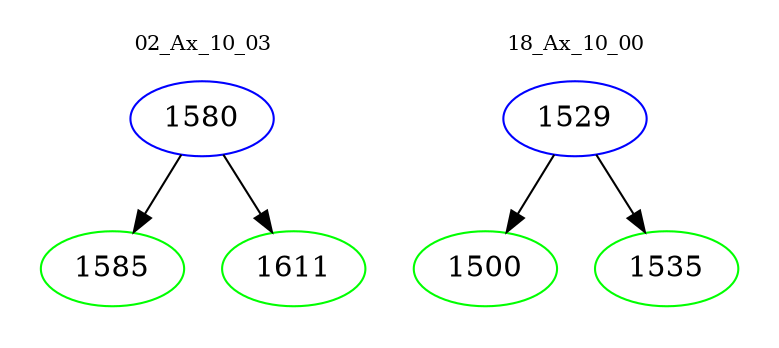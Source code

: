 digraph{
subgraph cluster_0 {
color = white
label = "02_Ax_10_03";
fontsize=10;
T0_1580 [label="1580", color="blue"]
T0_1580 -> T0_1585 [color="black"]
T0_1585 [label="1585", color="green"]
T0_1580 -> T0_1611 [color="black"]
T0_1611 [label="1611", color="green"]
}
subgraph cluster_1 {
color = white
label = "18_Ax_10_00";
fontsize=10;
T1_1529 [label="1529", color="blue"]
T1_1529 -> T1_1500 [color="black"]
T1_1500 [label="1500", color="green"]
T1_1529 -> T1_1535 [color="black"]
T1_1535 [label="1535", color="green"]
}
}
